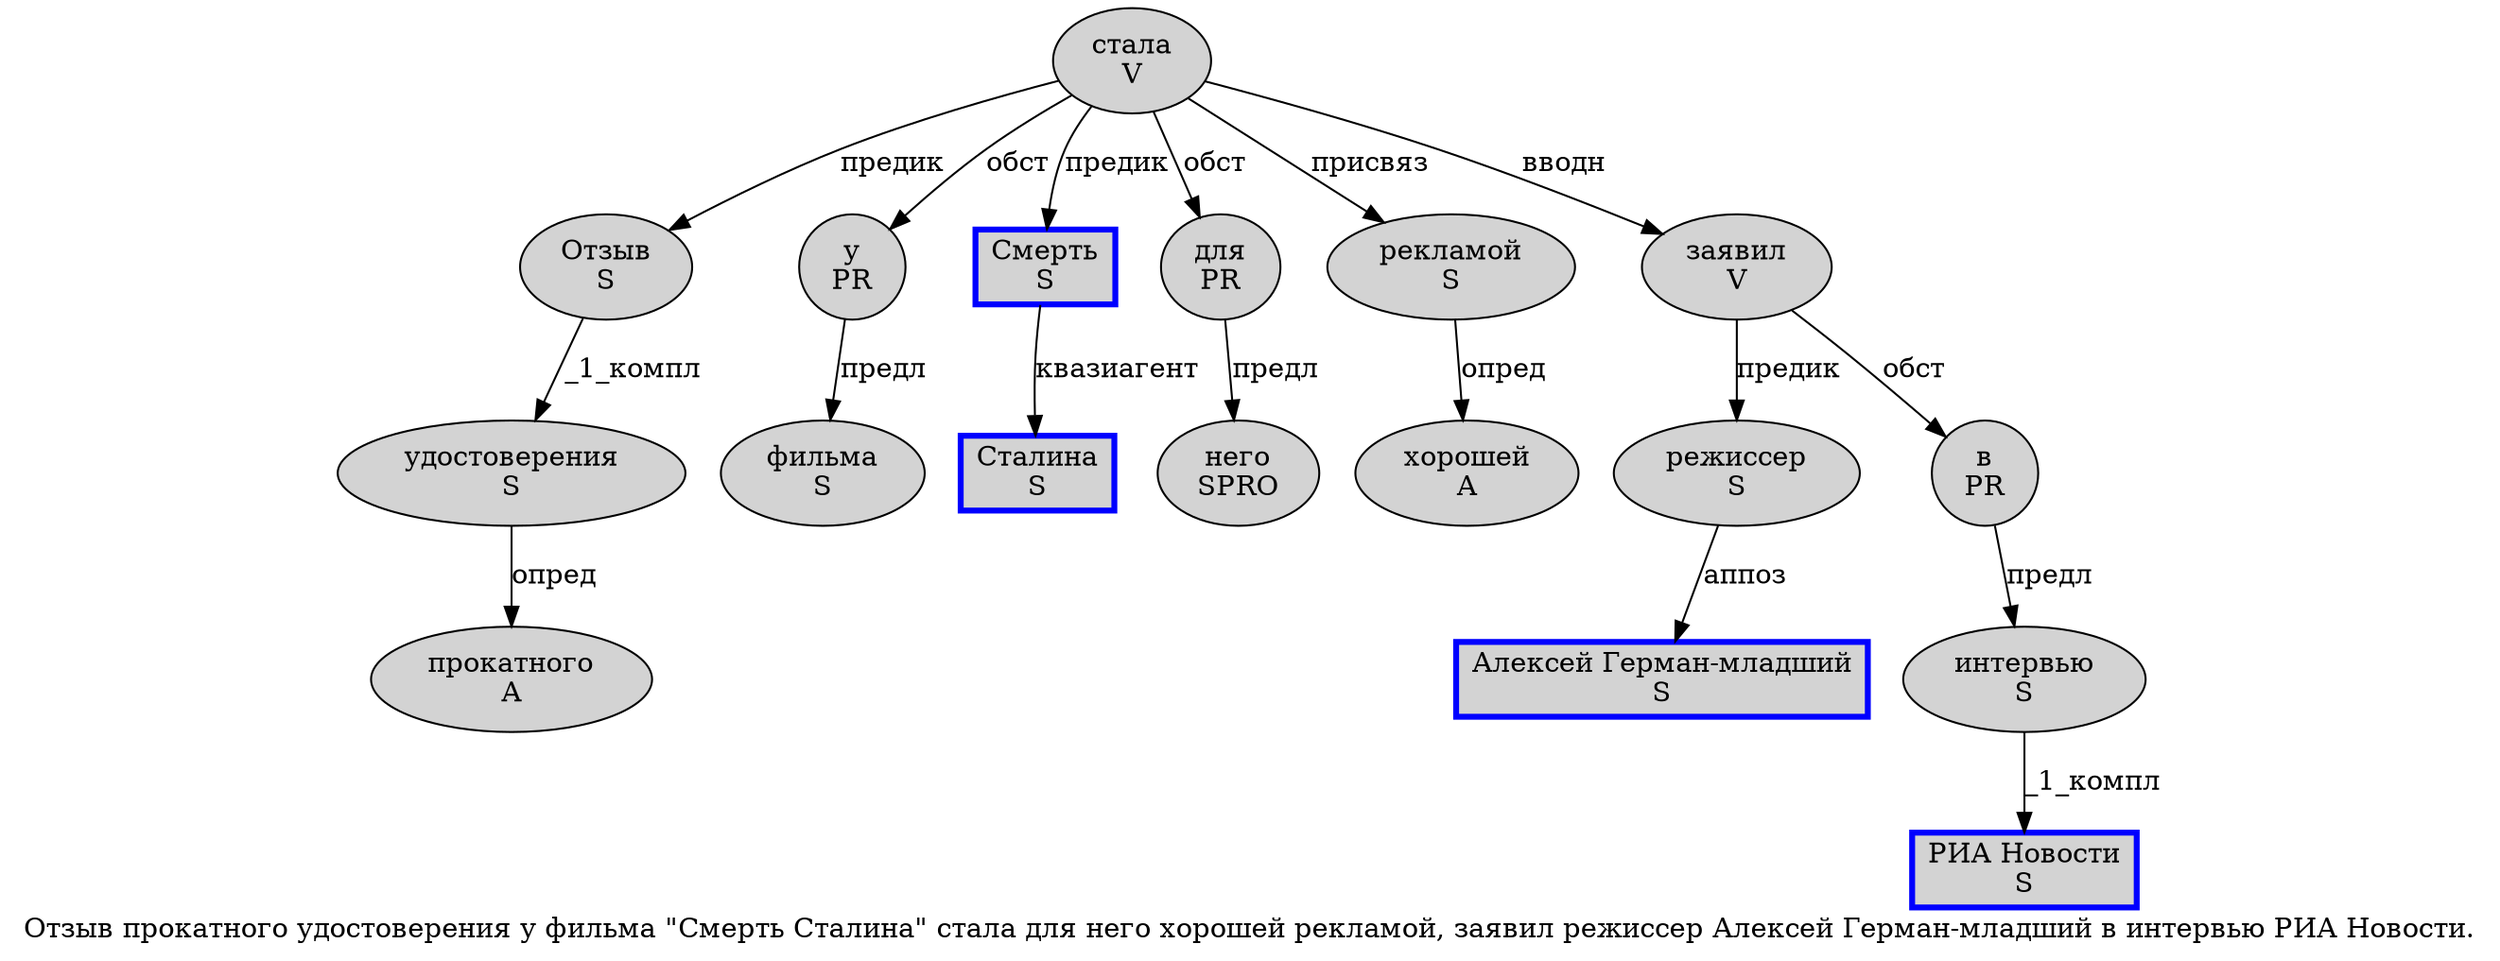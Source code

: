 digraph SENTENCE_1676 {
	graph [label="Отзыв прокатного удостоверения у фильма \"Смерть Сталина\" стала для него хорошей рекламой, заявил режиссер Алексей Герман-младший в интервью РИА Новости."]
	node [style=filled]
		0 [label="Отзыв
S" color="" fillcolor=lightgray penwidth=1 shape=ellipse]
		1 [label="прокатного
A" color="" fillcolor=lightgray penwidth=1 shape=ellipse]
		2 [label="удостоверения
S" color="" fillcolor=lightgray penwidth=1 shape=ellipse]
		3 [label="у
PR" color="" fillcolor=lightgray penwidth=1 shape=ellipse]
		4 [label="фильма
S" color="" fillcolor=lightgray penwidth=1 shape=ellipse]
		6 [label="Смерть
S" color=blue fillcolor=lightgray penwidth=3 shape=box]
		7 [label="Сталина
S" color=blue fillcolor=lightgray penwidth=3 shape=box]
		9 [label="стала
V" color="" fillcolor=lightgray penwidth=1 shape=ellipse]
		10 [label="для
PR" color="" fillcolor=lightgray penwidth=1 shape=ellipse]
		11 [label="него
SPRO" color="" fillcolor=lightgray penwidth=1 shape=ellipse]
		12 [label="хорошей
A" color="" fillcolor=lightgray penwidth=1 shape=ellipse]
		13 [label="рекламой
S" color="" fillcolor=lightgray penwidth=1 shape=ellipse]
		15 [label="заявил
V" color="" fillcolor=lightgray penwidth=1 shape=ellipse]
		16 [label="режиссер
S" color="" fillcolor=lightgray penwidth=1 shape=ellipse]
		17 [label="Алексей Герман-младший
S" color=blue fillcolor=lightgray penwidth=3 shape=box]
		18 [label="в
PR" color="" fillcolor=lightgray penwidth=1 shape=ellipse]
		19 [label="интервью
S" color="" fillcolor=lightgray penwidth=1 shape=ellipse]
		20 [label="РИА Новости
S" color=blue fillcolor=lightgray penwidth=3 shape=box]
			18 -> 19 [label="предл"]
			9 -> 0 [label="предик"]
			9 -> 3 [label="обст"]
			9 -> 6 [label="предик"]
			9 -> 10 [label="обст"]
			9 -> 13 [label="присвяз"]
			9 -> 15 [label="вводн"]
			10 -> 11 [label="предл"]
			13 -> 12 [label="опред"]
			19 -> 20 [label="_1_компл"]
			0 -> 2 [label="_1_компл"]
			2 -> 1 [label="опред"]
			16 -> 17 [label="аппоз"]
			6 -> 7 [label="квазиагент"]
			3 -> 4 [label="предл"]
			15 -> 16 [label="предик"]
			15 -> 18 [label="обст"]
}